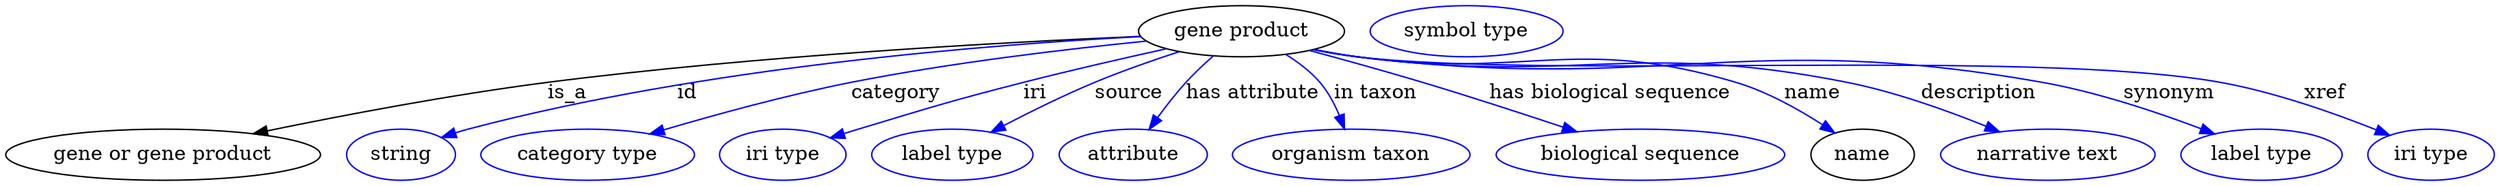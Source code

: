 digraph {
	graph [bb="0,0,1423.5,123"];
	node [label="\N"];
	"gene product"	 [height=0.5,
		label="gene product",
		pos="705.14,105",
		width=1.5707];
	"gene or gene product"	 [height=0.5,
		pos="85.142,18",
		width=2.3651];
	"gene product" -> "gene or gene product"	 [label=is_a,
		lp="315.14,61.5",
		pos="e,137.39,32.333 649.05,102.43 571.23,98.312 426.3,88.609 304.14,69 250.68,60.418 190.87,46.166 147.27,34.906"];
	id	 [color=blue,
		height=0.5,
		label=string,
		pos="219.14,18",
		width=0.84854];
	"gene product" -> id	 [color=blue,
		label=id,
		lp="384.64,61.5",
		pos="e,242.92,29.725 649.25,102.07 563.46,96.314 395,79.986 259.14,36 256.88,35.268 254.58,34.446 252.27,33.568",
		style=solid];
	category	 [color=blue,
		height=0.5,
		label="category type",
		pos="326.14,18",
		width=1.6249];
	"gene product" -> category	 [color=blue,
		label=category,
		lp="511.64,61.5",
		pos="e,364.34,31.7 652.55,98.386 608.35,92.324 543.67,82.277 488.14,69 449.16,59.679 405.9,45.877 373.89,34.98",
		style=solid];
	iri	 [color=blue,
		height=0.5,
		label="iri type",
		pos="439.14,18",
		width=1.011];
	"gene product" -> iri	 [color=blue,
		label=iri,
		lp="587.64,61.5",
		pos="e,467.76,29.476 663.03,92.935 618.49,79.91 546.34,58.052 485.14,36 482.58,35.078 479.95,34.108 477.31,33.116",
		style=solid];
	source	 [color=blue,
		height=0.5,
		label="label type",
		pos="539.14,18",
		width=1.2638];
	"gene product" -> source	 [color=blue,
		label=source,
		lp="647.14,61.5",
		pos="e,564.47,33.012 672.34,90.102 658.85,83.809 643.14,76.267 629.14,69 610.45,59.293 589.99,47.776 573.32,38.145",
		style=solid];
	"has attribute"	 [color=blue,
		height=0.5,
		label=attribute,
		pos="643.14,18",
		width=1.1193];
	"gene product" -> "has attribute"	 [color=blue,
		label="has attribute",
		lp="711.64,61.5",
		pos="e,654.95,35.593 691.53,87.164 687.2,81.405 682.42,74.966 678.14,69 672.35,60.927 666.17,52.027 660.64,43.953",
		style=solid];
	"in taxon"	 [color=blue,
		height=0.5,
		label="organism taxon",
		pos="767.14,18",
		width=1.8234];
	"gene product" -> "in taxon"	 [color=blue,
		label="in taxon",
		lp="776.64,61.5",
		pos="e,761.54,35.98 727.19,88.203 733.55,82.596 740.13,75.982 745.14,69 750.26,61.872 754.52,53.367 757.88,45.365",
		style=solid];
	"has biological sequence"	 [color=blue,
		height=0.5,
		label="biological sequence",
		pos="931.14,18",
		width=2.2387];
	"gene product" -> "has biological sequence"	 [color=blue,
		label="has biological sequence",
		lp="904.14,61.5",
		pos="e,892.32,33.786 742.93,91.391 761.17,84.753 783.34,76.582 803.14,69 829.55,58.89 858.86,47.243 882.77,37.633",
		style=solid];
	name	 [height=0.5,
		pos="1060.1,18",
		width=0.84854];
	"gene product" -> name	 [color=blue,
		label=name,
		lp="1021.6,61.5",
		pos="e,1041.3,32.401 746.14,92.433 754.05,90.356 762.31,88.42 770.14,87 859.27,70.847 886.87,96.573 973.14,69 994.53,62.165 1016.3,49.378 \
1032.7,38.319",
		style=solid];
	description	 [color=blue,
		height=0.5,
		label="narrative text",
		pos="1166.1,18",
		width=1.6068];
	"gene product" -> description	 [color=blue,
		label=description,
		lp="1117.6,61.5",
		pos="e,1136.2,33.406 745.77,92.384 753.78,90.284 762.18,88.353 770.14,87 889.15,66.788 923.53,96.149 1041.1,69 1071,62.112 1102.9,48.971 \
1127,37.753",
		style=solid];
	synonym	 [color=blue,
		height=0.5,
		label="label type",
		pos="1287.1,18",
		width=1.2638];
	"gene product" -> synonym	 [color=blue,
		label=synonym,
		lp="1227.6,61.5",
		pos="e,1258.2,31.993 745.4,92.352 753.52,90.227 762.05,88.295 770.14,87 937.97,60.153 985.71,103.46 1152.1,69 1185.9,62.011 1222.4,47.801 \
1248.9,36.151",
		style=solid];
	xref	 [color=blue,
		height=0.5,
		label="iri type",
		pos="1387.1,18",
		width=1.011];
	"gene product" -> xref	 [color=blue,
		label=xref,
		lp="1316.1,61.5",
		pos="e,1361.5,31.031 745.39,92.287 753.51,90.168 762.04,88.254 770.14,87 984.19,53.873 1045.1,113.18 1257.1,69 1290.6,62.028 1326.6,47.267 \
1352.3,35.411",
		style=solid];
	"macromolecular machine_name"	 [color=blue,
		height=0.5,
		label="symbol type",
		pos="834.14,105",
		width=1.5165];
}
